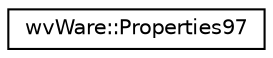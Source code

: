 digraph "类继承关系图"
{
  edge [fontname="Helvetica",fontsize="10",labelfontname="Helvetica",labelfontsize="10"];
  node [fontname="Helvetica",fontsize="10",shape=record];
  rankdir="LR";
  Node0 [label="wvWare::Properties97",height=0.2,width=0.4,color="black", fillcolor="white", style="filled",URL="$classwv_ware_1_1_properties97.html"];
}
